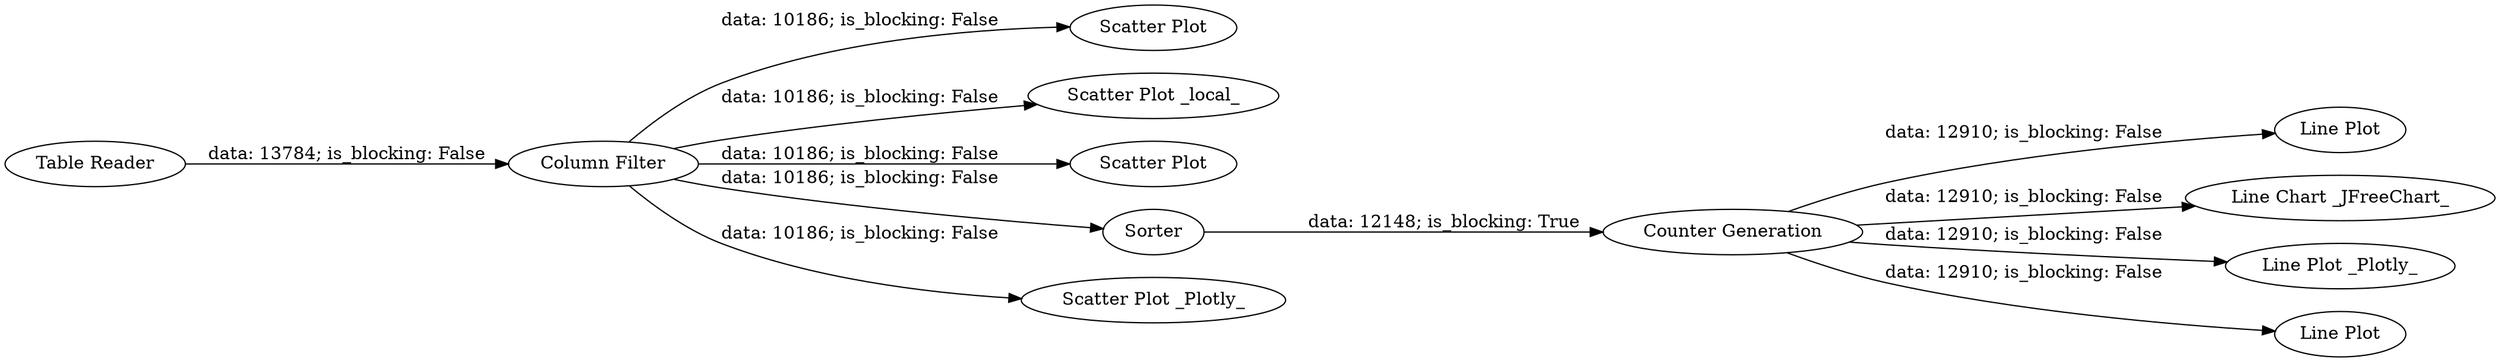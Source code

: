 digraph {
	"-4577911643871643906_77" [label="Column Filter"]
	"-4577911643871643906_90" [label="Table Reader"]
	"-4577911643871643906_96" [label="Line Plot"]
	"-4577911643871643906_93" [label="Scatter Plot"]
	"-4577911643871643906_91" [label="Scatter Plot _local_"]
	"-4577911643871643906_10" [label="Scatter Plot"]
	"-4577911643871643906_97" [label="Line Chart _JFreeChart_"]
	"-4577911643871643906_95" [label="Line Plot _Plotly_"]
	"-4577911643871643906_94" [label="Line Plot"]
	"-4577911643871643906_98" [label=Sorter]
	"-4577911643871643906_99" [label="Counter Generation"]
	"-4577911643871643906_92" [label="Scatter Plot _Plotly_"]
	"-4577911643871643906_99" -> "-4577911643871643906_95" [label="data: 12910; is_blocking: False"]
	"-4577911643871643906_77" -> "-4577911643871643906_92" [label="data: 10186; is_blocking: False"]
	"-4577911643871643906_77" -> "-4577911643871643906_93" [label="data: 10186; is_blocking: False"]
	"-4577911643871643906_98" -> "-4577911643871643906_99" [label="data: 12148; is_blocking: True"]
	"-4577911643871643906_77" -> "-4577911643871643906_98" [label="data: 10186; is_blocking: False"]
	"-4577911643871643906_99" -> "-4577911643871643906_94" [label="data: 12910; is_blocking: False"]
	"-4577911643871643906_90" -> "-4577911643871643906_77" [label="data: 13784; is_blocking: False"]
	"-4577911643871643906_77" -> "-4577911643871643906_91" [label="data: 10186; is_blocking: False"]
	"-4577911643871643906_99" -> "-4577911643871643906_97" [label="data: 12910; is_blocking: False"]
	"-4577911643871643906_77" -> "-4577911643871643906_10" [label="data: 10186; is_blocking: False"]
	"-4577911643871643906_99" -> "-4577911643871643906_96" [label="data: 12910; is_blocking: False"]
	rankdir=LR
}
